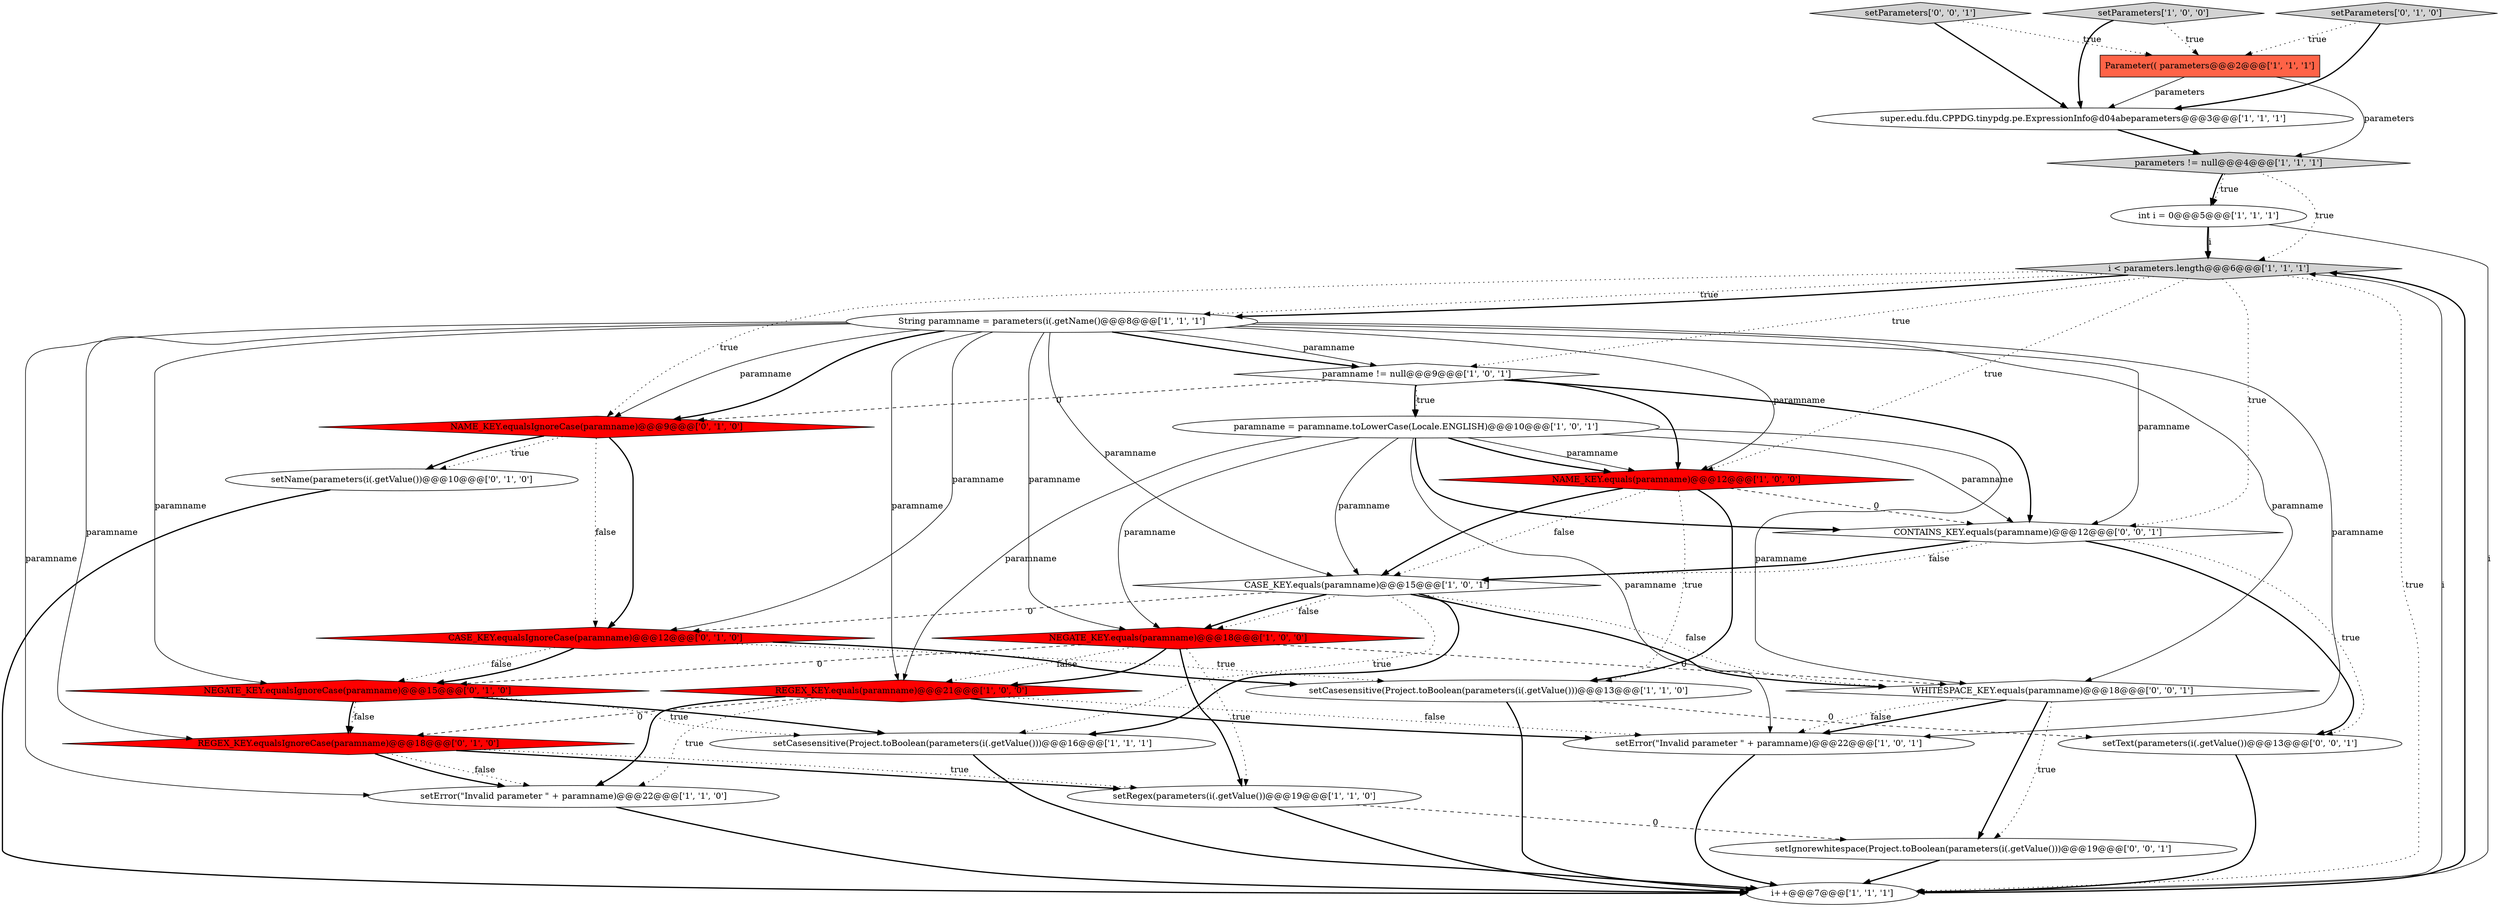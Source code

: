 digraph {
12 [style = filled, label = "setParameters['1', '0', '0']", fillcolor = lightgray, shape = diamond image = "AAA0AAABBB1BBB"];
13 [style = filled, label = "setError(\"Invalid parameter \" + paramname)@@@22@@@['1', '1', '0']", fillcolor = white, shape = ellipse image = "AAA0AAABBB1BBB"];
26 [style = filled, label = "CONTAINS_KEY.equals(paramname)@@@12@@@['0', '0', '1']", fillcolor = white, shape = diamond image = "AAA0AAABBB3BBB"];
25 [style = filled, label = "setParameters['0', '0', '1']", fillcolor = lightgray, shape = diamond image = "AAA0AAABBB3BBB"];
21 [style = filled, label = "CASE_KEY.equalsIgnoreCase(paramname)@@@12@@@['0', '1', '0']", fillcolor = red, shape = diamond image = "AAA1AAABBB2BBB"];
27 [style = filled, label = "setIgnorewhitespace(Project.toBoolean(parameters(i(.getValue()))@@@19@@@['0', '0', '1']", fillcolor = white, shape = ellipse image = "AAA0AAABBB3BBB"];
11 [style = filled, label = "NAME_KEY.equals(paramname)@@@12@@@['1', '0', '0']", fillcolor = red, shape = diamond image = "AAA1AAABBB1BBB"];
28 [style = filled, label = "WHITESPACE_KEY.equals(paramname)@@@18@@@['0', '0', '1']", fillcolor = white, shape = diamond image = "AAA0AAABBB3BBB"];
14 [style = filled, label = "i < parameters.length@@@6@@@['1', '1', '1']", fillcolor = lightgray, shape = diamond image = "AAA0AAABBB1BBB"];
16 [style = filled, label = "setCasesensitive(Project.toBoolean(parameters(i(.getValue()))@@@16@@@['1', '1', '1']", fillcolor = white, shape = ellipse image = "AAA0AAABBB1BBB"];
3 [style = filled, label = "Parameter(( parameters@@@2@@@['1', '1', '1']", fillcolor = tomato, shape = box image = "AAA0AAABBB1BBB"];
0 [style = filled, label = "setRegex(parameters(i(.getValue())@@@19@@@['1', '1', '0']", fillcolor = white, shape = ellipse image = "AAA0AAABBB1BBB"];
10 [style = filled, label = "paramname != null@@@9@@@['1', '0', '1']", fillcolor = white, shape = diamond image = "AAA0AAABBB1BBB"];
17 [style = filled, label = "NEGATE_KEY.equals(paramname)@@@18@@@['1', '0', '0']", fillcolor = red, shape = diamond image = "AAA1AAABBB1BBB"];
1 [style = filled, label = "setCasesensitive(Project.toBoolean(parameters(i(.getValue()))@@@13@@@['1', '1', '0']", fillcolor = white, shape = ellipse image = "AAA0AAABBB1BBB"];
22 [style = filled, label = "NAME_KEY.equalsIgnoreCase(paramname)@@@9@@@['0', '1', '0']", fillcolor = red, shape = diamond image = "AAA1AAABBB2BBB"];
4 [style = filled, label = "super.edu.fdu.CPPDG.tinypdg.pe.ExpressionInfo@d04abeparameters@@@3@@@['1', '1', '1']", fillcolor = white, shape = ellipse image = "AAA0AAABBB1BBB"];
7 [style = filled, label = "parameters != null@@@4@@@['1', '1', '1']", fillcolor = lightgray, shape = diamond image = "AAA0AAABBB1BBB"];
5 [style = filled, label = "paramname = paramname.toLowerCase(Locale.ENGLISH)@@@10@@@['1', '0', '1']", fillcolor = white, shape = ellipse image = "AAA0AAABBB1BBB"];
8 [style = filled, label = "REGEX_KEY.equals(paramname)@@@21@@@['1', '0', '0']", fillcolor = red, shape = diamond image = "AAA1AAABBB1BBB"];
6 [style = filled, label = "setError(\"Invalid parameter \" + paramname)@@@22@@@['1', '0', '1']", fillcolor = white, shape = ellipse image = "AAA0AAABBB1BBB"];
2 [style = filled, label = "CASE_KEY.equals(paramname)@@@15@@@['1', '0', '1']", fillcolor = white, shape = diamond image = "AAA0AAABBB1BBB"];
24 [style = filled, label = "REGEX_KEY.equalsIgnoreCase(paramname)@@@18@@@['0', '1', '0']", fillcolor = red, shape = diamond image = "AAA1AAABBB2BBB"];
19 [style = filled, label = "setName(parameters(i(.getValue())@@@10@@@['0', '1', '0']", fillcolor = white, shape = ellipse image = "AAA0AAABBB2BBB"];
29 [style = filled, label = "setText(parameters(i(.getValue())@@@13@@@['0', '0', '1']", fillcolor = white, shape = ellipse image = "AAA0AAABBB3BBB"];
18 [style = filled, label = "String paramname = parameters(i(.getName()@@@8@@@['1', '1', '1']", fillcolor = white, shape = ellipse image = "AAA0AAABBB1BBB"];
23 [style = filled, label = "setParameters['0', '1', '0']", fillcolor = lightgray, shape = diamond image = "AAA0AAABBB2BBB"];
20 [style = filled, label = "NEGATE_KEY.equalsIgnoreCase(paramname)@@@15@@@['0', '1', '0']", fillcolor = red, shape = diamond image = "AAA1AAABBB2BBB"];
15 [style = filled, label = "i++@@@7@@@['1', '1', '1']", fillcolor = white, shape = ellipse image = "AAA0AAABBB1BBB"];
9 [style = filled, label = "int i = 0@@@5@@@['1', '1', '1']", fillcolor = white, shape = ellipse image = "AAA0AAABBB1BBB"];
18->17 [style = solid, label="paramname"];
29->15 [style = bold, label=""];
28->6 [style = bold, label=""];
9->14 [style = solid, label="i"];
14->26 [style = dotted, label="true"];
11->1 [style = dotted, label="true"];
24->13 [style = dotted, label="false"];
11->2 [style = dotted, label="false"];
14->22 [style = dotted, label="true"];
8->6 [style = bold, label=""];
22->21 [style = dotted, label="false"];
10->22 [style = dashed, label="0"];
28->6 [style = dotted, label="false"];
18->26 [style = solid, label="paramname"];
0->15 [style = bold, label=""];
27->15 [style = bold, label=""];
7->9 [style = bold, label=""];
17->28 [style = dashed, label="0"];
17->8 [style = dotted, label="false"];
5->28 [style = solid, label="paramname"];
18->22 [style = bold, label=""];
20->16 [style = bold, label=""];
17->20 [style = dashed, label="0"];
5->8 [style = solid, label="paramname"];
26->2 [style = dotted, label="false"];
21->1 [style = bold, label=""];
18->28 [style = solid, label="paramname"];
9->14 [style = bold, label=""];
14->11 [style = dotted, label="true"];
28->27 [style = dotted, label="true"];
19->15 [style = bold, label=""];
2->28 [style = bold, label=""];
14->18 [style = dotted, label="true"];
10->11 [style = bold, label=""];
2->16 [style = bold, label=""];
5->6 [style = solid, label="paramname"];
12->3 [style = dotted, label="true"];
22->19 [style = dotted, label="true"];
8->6 [style = dotted, label="false"];
21->20 [style = dotted, label="false"];
24->0 [style = bold, label=""];
5->26 [style = solid, label="paramname"];
10->26 [style = bold, label=""];
0->27 [style = dashed, label="0"];
18->8 [style = solid, label="paramname"];
18->6 [style = solid, label="paramname"];
3->4 [style = solid, label="parameters"];
2->21 [style = dashed, label="0"];
5->11 [style = solid, label="paramname"];
24->0 [style = dotted, label="true"];
23->3 [style = dotted, label="true"];
14->18 [style = bold, label=""];
5->11 [style = bold, label=""];
13->15 [style = bold, label=""];
20->24 [style = dotted, label="false"];
24->13 [style = bold, label=""];
2->17 [style = bold, label=""];
17->8 [style = bold, label=""];
15->14 [style = solid, label="i"];
18->24 [style = solid, label="paramname"];
15->14 [style = bold, label=""];
22->19 [style = bold, label=""];
5->17 [style = solid, label="paramname"];
11->26 [style = dashed, label="0"];
5->26 [style = bold, label=""];
2->28 [style = dotted, label="false"];
18->10 [style = solid, label="paramname"];
9->15 [style = solid, label="i"];
4->7 [style = bold, label=""];
6->15 [style = bold, label=""];
17->0 [style = bold, label=""];
10->5 [style = bold, label=""];
18->10 [style = bold, label=""];
18->2 [style = solid, label="paramname"];
18->21 [style = solid, label="paramname"];
8->13 [style = dotted, label="true"];
2->17 [style = dotted, label="false"];
8->13 [style = bold, label=""];
2->16 [style = dotted, label="true"];
16->15 [style = bold, label=""];
17->0 [style = dotted, label="true"];
21->1 [style = dotted, label="true"];
11->1 [style = bold, label=""];
1->15 [style = bold, label=""];
26->29 [style = bold, label=""];
1->29 [style = dashed, label="0"];
22->21 [style = bold, label=""];
23->4 [style = bold, label=""];
25->4 [style = bold, label=""];
18->20 [style = solid, label="paramname"];
7->9 [style = dotted, label="true"];
8->24 [style = dashed, label="0"];
10->5 [style = dotted, label="true"];
11->2 [style = bold, label=""];
14->10 [style = dotted, label="true"];
5->2 [style = solid, label="paramname"];
26->2 [style = bold, label=""];
14->15 [style = dotted, label="true"];
21->20 [style = bold, label=""];
12->4 [style = bold, label=""];
3->7 [style = solid, label="parameters"];
18->22 [style = solid, label="paramname"];
25->3 [style = dotted, label="true"];
18->13 [style = solid, label="paramname"];
26->29 [style = dotted, label="true"];
28->27 [style = bold, label=""];
20->24 [style = bold, label=""];
18->11 [style = solid, label="paramname"];
20->16 [style = dotted, label="true"];
7->14 [style = dotted, label="true"];
}
